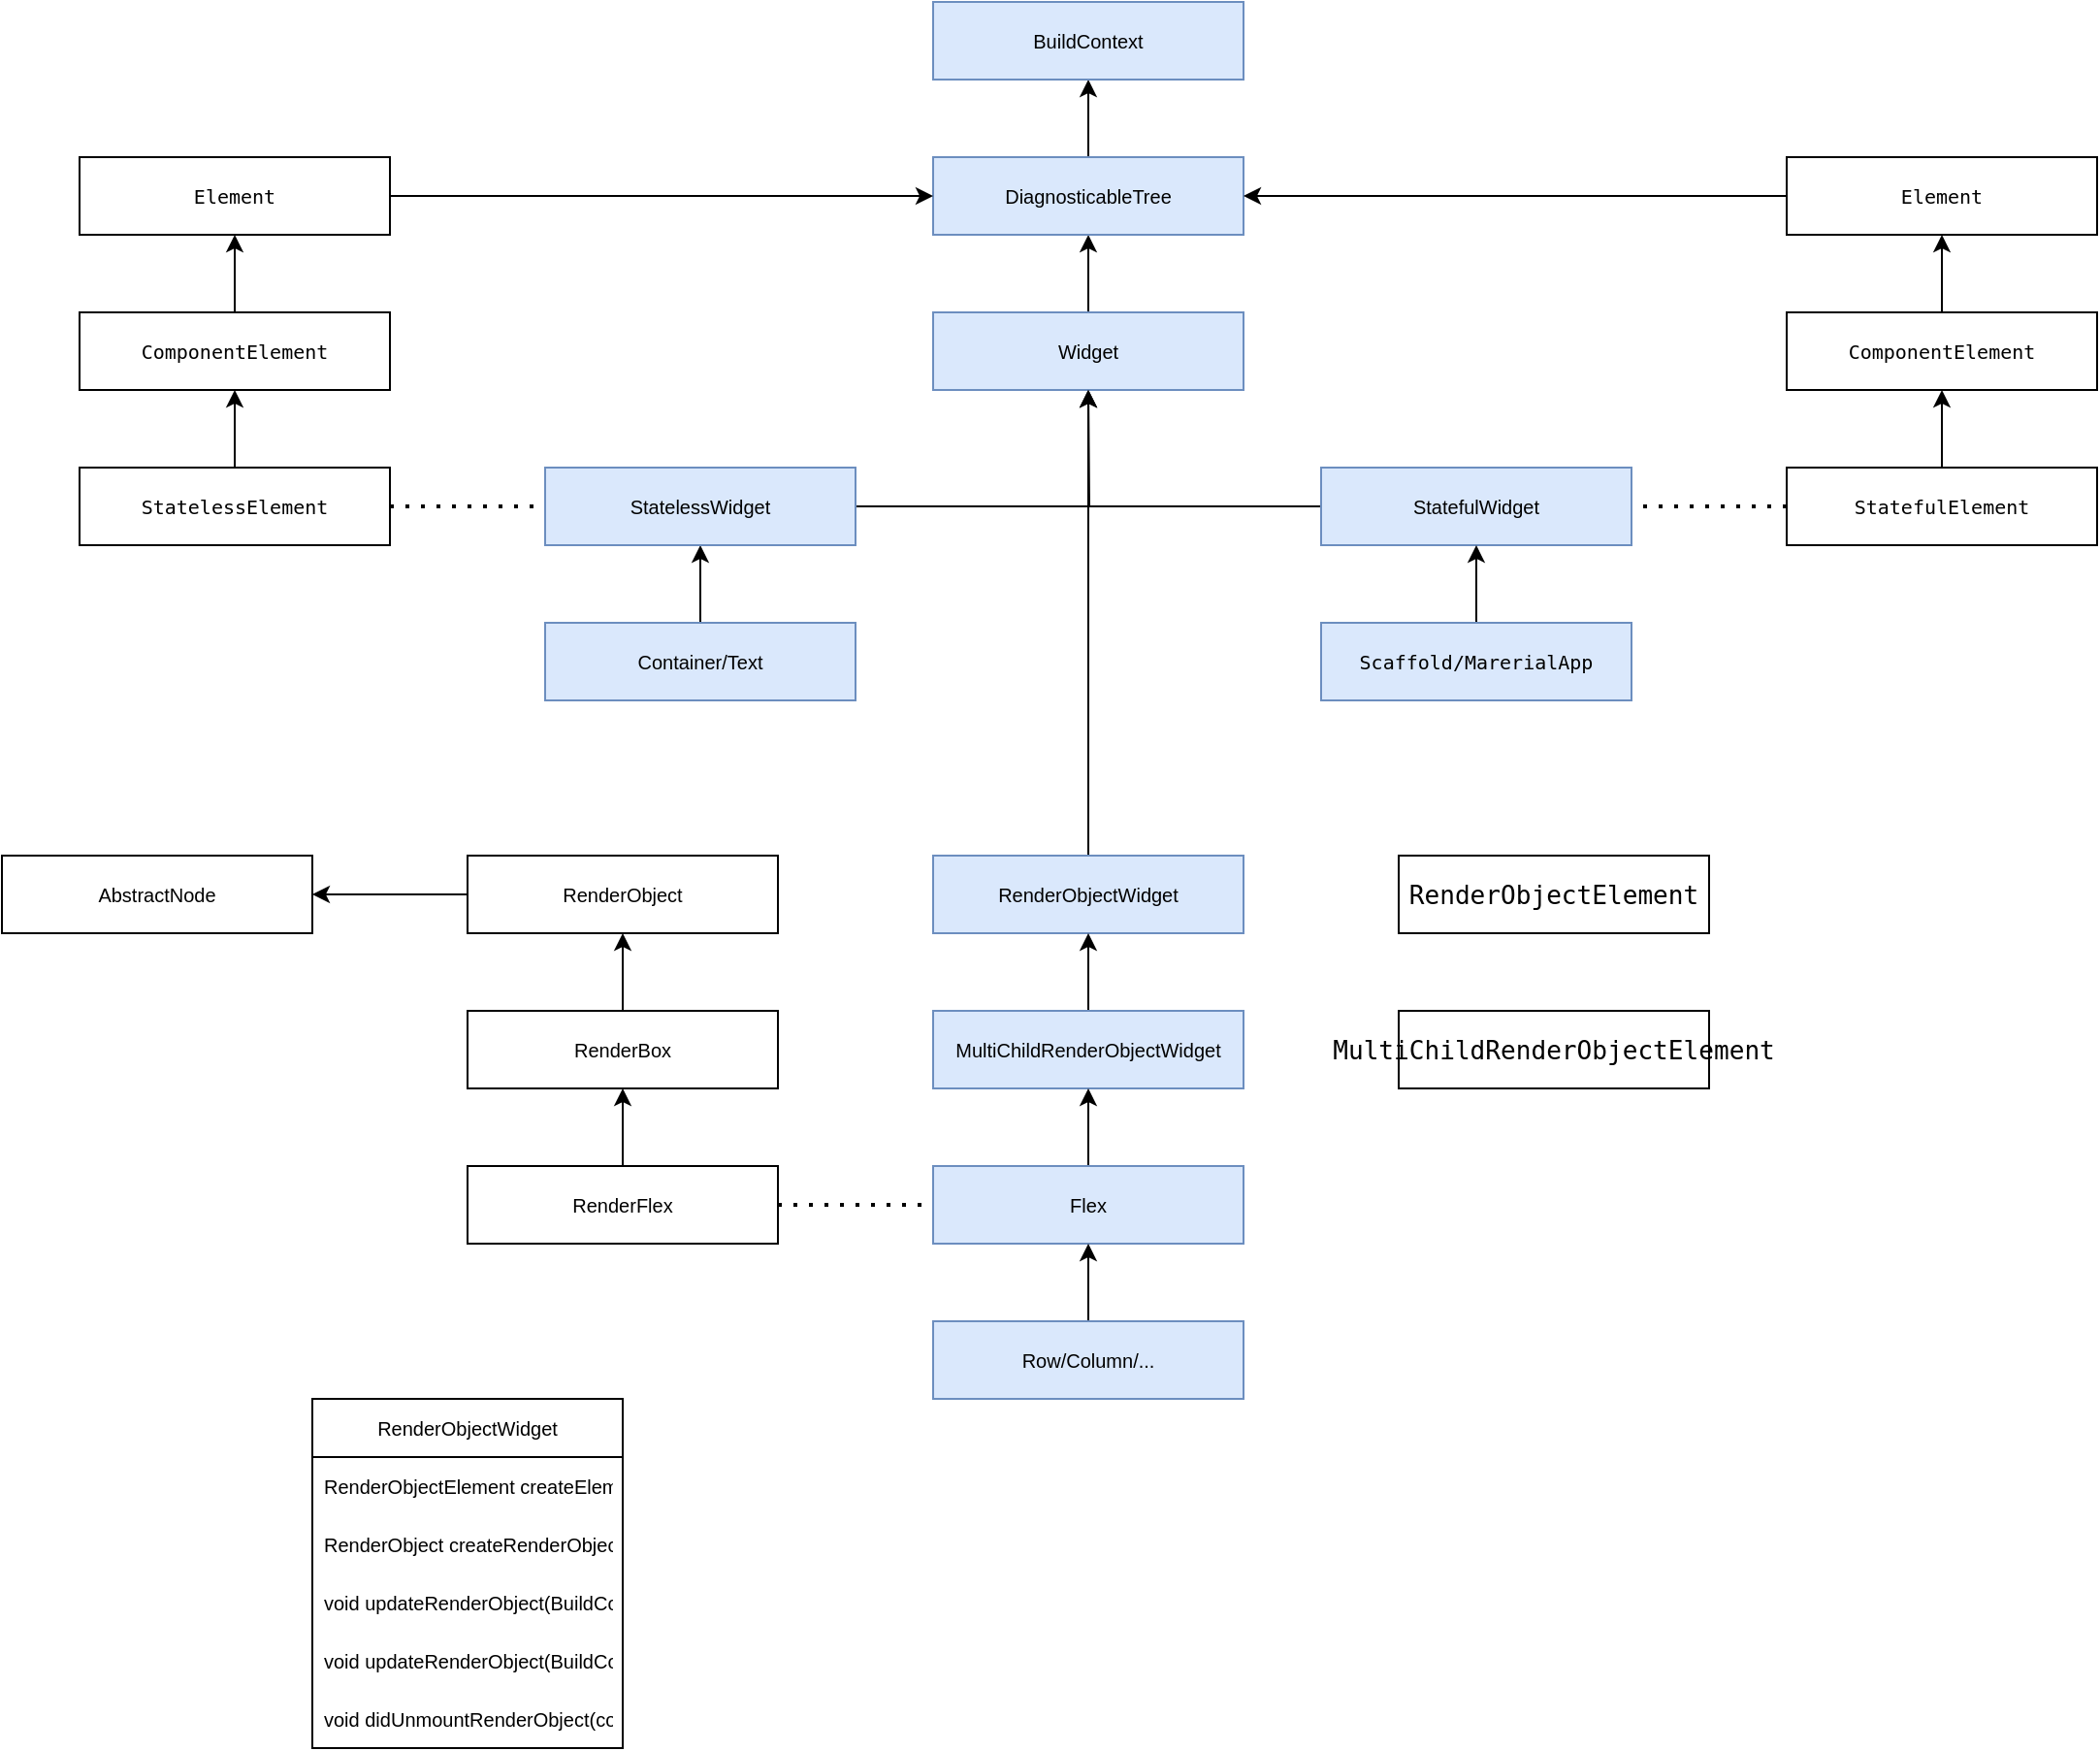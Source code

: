 <mxfile version="16.5.6" type="device"><diagram id="fec47iF4gus51vSUU1h8" name="Page-1"><mxGraphModel dx="901" dy="621" grid="1" gridSize="10" guides="1" tooltips="1" connect="1" arrows="1" fold="1" page="1" pageScale="1" pageWidth="3300" pageHeight="4681" math="0" shadow="0"><root><mxCell id="0"/><mxCell id="1" parent="0"/><mxCell id="STxPQoXcL3HpGIZtPVZ--24" value="" style="edgeStyle=orthogonalEdgeStyle;rounded=0;orthogonalLoop=1;jettySize=auto;html=1;fontColor=#000000;labelBackgroundColor=none;fontSize=10;" parent="1" source="STxPQoXcL3HpGIZtPVZ--1" target="STxPQoXcL3HpGIZtPVZ--2" edge="1"><mxGeometry relative="1" as="geometry"/></mxCell><mxCell id="STxPQoXcL3HpGIZtPVZ--1" value="Container/Text" style="rounded=0;whiteSpace=wrap;html=1;labelBackgroundColor=none;fontSize=10;fillColor=#dae8fc;strokeColor=#6c8ebf;" parent="1" vertex="1"><mxGeometry x="480" y="400" width="160" height="40" as="geometry"/></mxCell><mxCell id="STxPQoXcL3HpGIZtPVZ--23" style="edgeStyle=orthogonalEdgeStyle;rounded=0;orthogonalLoop=1;jettySize=auto;html=1;entryX=0.5;entryY=1;entryDx=0;entryDy=0;fontColor=#000000;labelBackgroundColor=none;fontSize=10;" parent="1" source="STxPQoXcL3HpGIZtPVZ--2" target="STxPQoXcL3HpGIZtPVZ--3" edge="1"><mxGeometry relative="1" as="geometry"/></mxCell><mxCell id="STxPQoXcL3HpGIZtPVZ--2" value="&lt;span style=&quot;font-size: 10px;&quot;&gt;StatelessWidget&lt;/span&gt;" style="rounded=0;whiteSpace=wrap;html=1;labelBackgroundColor=none;fontSize=10;fillColor=#dae8fc;strokeColor=#6c8ebf;" parent="1" vertex="1"><mxGeometry x="480" y="320" width="160" height="40" as="geometry"/></mxCell><mxCell id="STxPQoXcL3HpGIZtPVZ--21" value="" style="edgeStyle=orthogonalEdgeStyle;rounded=0;orthogonalLoop=1;jettySize=auto;html=1;fontColor=#000000;labelBackgroundColor=none;fontSize=10;" parent="1" source="STxPQoXcL3HpGIZtPVZ--3" target="STxPQoXcL3HpGIZtPVZ--5" edge="1"><mxGeometry relative="1" as="geometry"/></mxCell><mxCell id="STxPQoXcL3HpGIZtPVZ--3" value="&lt;span style=&quot;font-size: 10px;&quot;&gt;Widget&lt;/span&gt;" style="rounded=0;whiteSpace=wrap;html=1;labelBackgroundColor=none;fontSize=10;fillColor=#dae8fc;strokeColor=#6c8ebf;" parent="1" vertex="1"><mxGeometry x="680" y="240" width="160" height="40" as="geometry"/></mxCell><mxCell id="STxPQoXcL3HpGIZtPVZ--22" value="" style="edgeStyle=orthogonalEdgeStyle;rounded=0;orthogonalLoop=1;jettySize=auto;html=1;fontColor=#000000;labelBackgroundColor=none;fontSize=10;" parent="1" source="STxPQoXcL3HpGIZtPVZ--5" target="STxPQoXcL3HpGIZtPVZ--6" edge="1"><mxGeometry relative="1" as="geometry"/></mxCell><mxCell id="STxPQoXcL3HpGIZtPVZ--5" value="&lt;span style=&quot;font-size: 10px;&quot;&gt;DiagnosticableTree&lt;/span&gt;" style="rounded=0;whiteSpace=wrap;html=1;labelBackgroundColor=none;fontSize=10;fillColor=#dae8fc;strokeColor=#6c8ebf;" parent="1" vertex="1"><mxGeometry x="680" y="160" width="160" height="40" as="geometry"/></mxCell><mxCell id="STxPQoXcL3HpGIZtPVZ--6" value="&lt;span style=&quot;font-size: 10px;&quot;&gt;BuildContext&lt;/span&gt;" style="rounded=0;whiteSpace=wrap;html=1;labelBackgroundColor=none;fontSize=10;fillColor=#dae8fc;strokeColor=#6c8ebf;" parent="1" vertex="1"><mxGeometry x="680" y="80" width="160" height="40" as="geometry"/></mxCell><mxCell id="STxPQoXcL3HpGIZtPVZ--25" style="edgeStyle=orthogonalEdgeStyle;rounded=0;orthogonalLoop=1;jettySize=auto;html=1;entryX=0.5;entryY=1;entryDx=0;entryDy=0;fontColor=#000000;labelBackgroundColor=none;fontSize=10;" parent="1" source="STxPQoXcL3HpGIZtPVZ--7" target="STxPQoXcL3HpGIZtPVZ--3" edge="1"><mxGeometry relative="1" as="geometry"/></mxCell><mxCell id="STxPQoXcL3HpGIZtPVZ--7" value="&lt;span style=&quot;font-size: 10px;&quot;&gt;RenderObjectWidget&lt;/span&gt;" style="rounded=0;whiteSpace=wrap;html=1;labelBackgroundColor=none;fontSize=10;fillColor=#dae8fc;strokeColor=#6c8ebf;" parent="1" vertex="1"><mxGeometry x="680" y="520" width="160" height="40" as="geometry"/></mxCell><mxCell id="STxPQoXcL3HpGIZtPVZ--26" value="" style="edgeStyle=orthogonalEdgeStyle;rounded=0;orthogonalLoop=1;jettySize=auto;html=1;fontColor=#000000;labelBackgroundColor=none;fontSize=10;" parent="1" source="STxPQoXcL3HpGIZtPVZ--8" target="STxPQoXcL3HpGIZtPVZ--7" edge="1"><mxGeometry relative="1" as="geometry"/></mxCell><mxCell id="STxPQoXcL3HpGIZtPVZ--8" value="&lt;span style=&quot;font-size: 10px;&quot;&gt;MultiChildRenderObjectWidget&lt;/span&gt;" style="rounded=0;whiteSpace=wrap;html=1;labelBackgroundColor=none;fontSize=10;fillColor=#dae8fc;strokeColor=#6c8ebf;" parent="1" vertex="1"><mxGeometry x="680" y="600" width="160" height="40" as="geometry"/></mxCell><mxCell id="STxPQoXcL3HpGIZtPVZ--27" value="" style="edgeStyle=orthogonalEdgeStyle;rounded=0;orthogonalLoop=1;jettySize=auto;html=1;fontColor=#000000;labelBackgroundColor=none;fontSize=10;" parent="1" source="STxPQoXcL3HpGIZtPVZ--9" target="STxPQoXcL3HpGIZtPVZ--8" edge="1"><mxGeometry relative="1" as="geometry"/></mxCell><mxCell id="STxPQoXcL3HpGIZtPVZ--9" value="&lt;span style=&quot;font-size: 10px;&quot;&gt;Flex&lt;/span&gt;" style="rounded=0;whiteSpace=wrap;html=1;labelBackgroundColor=none;fontSize=10;fillColor=#dae8fc;strokeColor=#6c8ebf;" parent="1" vertex="1"><mxGeometry x="680" y="680" width="160" height="40" as="geometry"/></mxCell><mxCell id="STxPQoXcL3HpGIZtPVZ--31" style="edgeStyle=orthogonalEdgeStyle;rounded=0;orthogonalLoop=1;jettySize=auto;html=1;entryX=0.5;entryY=1;entryDx=0;entryDy=0;fontColor=#000000;labelBackgroundColor=none;fontSize=10;" parent="1" source="STxPQoXcL3HpGIZtPVZ--11" target="STxPQoXcL3HpGIZtPVZ--9" edge="1"><mxGeometry relative="1" as="geometry"/></mxCell><mxCell id="STxPQoXcL3HpGIZtPVZ--11" value="&lt;span style=&quot;font-size: 10px;&quot;&gt;Row/&lt;/span&gt;&lt;span style=&quot;font-size: 10px;&quot;&gt;Column/...&lt;/span&gt;" style="rounded=0;whiteSpace=wrap;html=1;labelBackgroundColor=none;fontSize=10;fillColor=#dae8fc;strokeColor=#6c8ebf;" parent="1" vertex="1"><mxGeometry x="680" y="760" width="160" height="40" as="geometry"/></mxCell><mxCell id="STxPQoXcL3HpGIZtPVZ--19" value="" style="edgeStyle=orthogonalEdgeStyle;rounded=0;orthogonalLoop=1;jettySize=auto;html=1;fontColor=#000000;labelBackgroundColor=none;fontSize=10;" parent="1" source="STxPQoXcL3HpGIZtPVZ--12" target="STxPQoXcL3HpGIZtPVZ--13" edge="1"><mxGeometry relative="1" as="geometry"/></mxCell><mxCell id="STxPQoXcL3HpGIZtPVZ--12" value="&lt;pre style=&quot;font-family: &amp;quot;jetbrains mono&amp;quot;, monospace; font-size: 10px;&quot;&gt;&lt;span style=&quot;font-size: 10px;&quot;&gt;StatelessElement&lt;/span&gt;&lt;/pre&gt;" style="rounded=0;whiteSpace=wrap;html=1;labelBackgroundColor=none;fontColor=#000000;fontSize=10;" parent="1" vertex="1"><mxGeometry x="240" y="320" width="160" height="40" as="geometry"/></mxCell><mxCell id="STxPQoXcL3HpGIZtPVZ--20" value="" style="edgeStyle=orthogonalEdgeStyle;rounded=0;orthogonalLoop=1;jettySize=auto;html=1;fontColor=#000000;labelBackgroundColor=none;fontSize=10;" parent="1" source="STxPQoXcL3HpGIZtPVZ--13" target="STxPQoXcL3HpGIZtPVZ--14" edge="1"><mxGeometry relative="1" as="geometry"/></mxCell><mxCell id="STxPQoXcL3HpGIZtPVZ--13" value="&lt;pre style=&quot;font-family: &amp;quot;jetbrains mono&amp;quot;, monospace; font-size: 10px;&quot;&gt;&lt;pre style=&quot;font-family: &amp;quot;jetbrains mono&amp;quot;, monospace; font-size: 10px;&quot;&gt;ComponentElement&lt;/pre&gt;&lt;/pre&gt;" style="rounded=0;whiteSpace=wrap;html=1;labelBackgroundColor=none;fontColor=#000000;fontSize=10;" parent="1" vertex="1"><mxGeometry x="240" y="240" width="160" height="40" as="geometry"/></mxCell><mxCell id="STxPQoXcL3HpGIZtPVZ--15" style="edgeStyle=orthogonalEdgeStyle;rounded=0;orthogonalLoop=1;jettySize=auto;html=1;entryX=0;entryY=0.5;entryDx=0;entryDy=0;labelBackgroundColor=none;fontColor=#000000;fontSize=10;" parent="1" source="STxPQoXcL3HpGIZtPVZ--14" target="STxPQoXcL3HpGIZtPVZ--5" edge="1"><mxGeometry relative="1" as="geometry"/></mxCell><mxCell id="STxPQoXcL3HpGIZtPVZ--14" value="&lt;pre style=&quot;font-family: &amp;quot;jetbrains mono&amp;quot;, monospace; font-size: 10px;&quot;&gt;&lt;pre style=&quot;font-family: &amp;quot;jetbrains mono&amp;quot;, monospace; font-size: 10px;&quot;&gt;&lt;pre style=&quot;font-family: &amp;quot;jetbrains mono&amp;quot;, monospace; font-size: 10px;&quot;&gt;Element&lt;/pre&gt;&lt;/pre&gt;&lt;/pre&gt;" style="rounded=0;whiteSpace=wrap;html=1;fillColor=#FFFFFF;labelBackgroundColor=none;fontColor=#000000;fontSize=10;" parent="1" vertex="1"><mxGeometry x="240" y="160" width="160" height="40" as="geometry"/></mxCell><mxCell id="STxPQoXcL3HpGIZtPVZ--18" value="" style="endArrow=none;dashed=1;html=1;dashPattern=1 3;strokeWidth=2;rounded=0;fontColor=#000000;exitX=1;exitY=0.5;exitDx=0;exitDy=0;entryX=0;entryY=0.5;entryDx=0;entryDy=0;labelBackgroundColor=none;fontSize=10;" parent="1" source="STxPQoXcL3HpGIZtPVZ--12" target="STxPQoXcL3HpGIZtPVZ--2" edge="1"><mxGeometry width="50" height="50" relative="1" as="geometry"><mxPoint x="570" y="270" as="sourcePoint"/><mxPoint x="620" y="220" as="targetPoint"/></mxGeometry></mxCell><mxCell id="STxPQoXcL3HpGIZtPVZ--32" value="&lt;pre style=&quot;font-family: &amp;quot;jetbrains mono&amp;quot;, monospace; font-size: 10px;&quot;&gt;&lt;pre style=&quot;font-family: &amp;quot;jetbrains mono&amp;quot;, monospace; font-size: 10px;&quot;&gt;&lt;pre style=&quot;font-family: &amp;quot;jetbrains mono&amp;quot;, monospace; font-size: 10px;&quot;&gt;Element&lt;/pre&gt;&lt;/pre&gt;&lt;/pre&gt;" style="rounded=0;whiteSpace=wrap;html=1;fillColor=#FFFFFF;labelBackgroundColor=none;fontColor=#000000;fontSize=10;" parent="1" vertex="1"><mxGeometry x="1120" y="160" width="160" height="40" as="geometry"/></mxCell><mxCell id="STxPQoXcL3HpGIZtPVZ--33" value="&lt;pre style=&quot;font-family: &amp;quot;jetbrains mono&amp;quot;, monospace; font-size: 10px;&quot;&gt;&lt;pre style=&quot;font-family: &amp;quot;jetbrains mono&amp;quot;, monospace; font-size: 10px;&quot;&gt;ComponentElement&lt;/pre&gt;&lt;/pre&gt;" style="rounded=0;whiteSpace=wrap;html=1;labelBackgroundColor=none;fontColor=#000000;fontSize=10;" parent="1" vertex="1"><mxGeometry x="1120" y="240" width="160" height="40" as="geometry"/></mxCell><mxCell id="STxPQoXcL3HpGIZtPVZ--34" value="&lt;pre style=&quot;font-family: &amp;quot;jetbrains mono&amp;quot;, monospace; font-size: 10px;&quot;&gt;&lt;span style=&quot;font-size: 10px;&quot;&gt;StatefulElement&lt;/span&gt;&lt;/pre&gt;" style="rounded=0;whiteSpace=wrap;html=1;labelBackgroundColor=none;fontColor=#000000;fontSize=10;" parent="1" vertex="1"><mxGeometry x="1120" y="320" width="160" height="40" as="geometry"/></mxCell><mxCell id="STxPQoXcL3HpGIZtPVZ--35" value="" style="edgeStyle=orthogonalEdgeStyle;rounded=0;orthogonalLoop=1;jettySize=auto;html=1;fontColor=#000000;labelBackgroundColor=none;fontSize=10;" parent="1" source="STxPQoXcL3HpGIZtPVZ--34" target="STxPQoXcL3HpGIZtPVZ--33" edge="1"><mxGeometry relative="1" as="geometry"/></mxCell><mxCell id="STxPQoXcL3HpGIZtPVZ--36" value="" style="edgeStyle=orthogonalEdgeStyle;rounded=0;orthogonalLoop=1;jettySize=auto;html=1;fontColor=#000000;labelBackgroundColor=none;fontSize=10;" parent="1" source="STxPQoXcL3HpGIZtPVZ--33" target="STxPQoXcL3HpGIZtPVZ--32" edge="1"><mxGeometry relative="1" as="geometry"/></mxCell><mxCell id="STxPQoXcL3HpGIZtPVZ--37" style="edgeStyle=orthogonalEdgeStyle;rounded=0;orthogonalLoop=1;jettySize=auto;html=1;entryX=1;entryY=0.5;entryDx=0;entryDy=0;labelBackgroundColor=none;fontColor=#000000;fontSize=10;" parent="1" source="STxPQoXcL3HpGIZtPVZ--32" target="STxPQoXcL3HpGIZtPVZ--5" edge="1"><mxGeometry relative="1" as="geometry"><mxPoint x="1560" y="180" as="targetPoint"/></mxGeometry></mxCell><mxCell id="STxPQoXcL3HpGIZtPVZ--41" style="edgeStyle=orthogonalEdgeStyle;rounded=0;orthogonalLoop=1;jettySize=auto;html=1;fontColor=#000000;labelBackgroundColor=none;fontSize=10;" parent="1" source="STxPQoXcL3HpGIZtPVZ--40" edge="1"><mxGeometry relative="1" as="geometry"><mxPoint x="760" y="280" as="targetPoint"/></mxGeometry></mxCell><mxCell id="STxPQoXcL3HpGIZtPVZ--40" value="&lt;span style=&quot;font-size: 10px;&quot;&gt;StatefulWidget&lt;/span&gt;" style="rounded=0;whiteSpace=wrap;html=1;labelBackgroundColor=none;fontSize=10;fillColor=#dae8fc;strokeColor=#6c8ebf;" parent="1" vertex="1"><mxGeometry x="880" y="320" width="160" height="40" as="geometry"/></mxCell><mxCell id="STxPQoXcL3HpGIZtPVZ--42" value="" style="endArrow=none;dashed=1;html=1;dashPattern=1 3;strokeWidth=2;rounded=0;fontColor=#000000;entryX=1;entryY=0.5;entryDx=0;entryDy=0;exitX=0;exitY=0.5;exitDx=0;exitDy=0;labelBackgroundColor=none;fontSize=10;" parent="1" source="STxPQoXcL3HpGIZtPVZ--34" target="STxPQoXcL3HpGIZtPVZ--40" edge="1"><mxGeometry width="50" height="50" relative="1" as="geometry"><mxPoint x="970" y="410" as="sourcePoint"/><mxPoint x="1020" y="360" as="targetPoint"/></mxGeometry></mxCell><mxCell id="STxPQoXcL3HpGIZtPVZ--44" value="" style="edgeStyle=orthogonalEdgeStyle;rounded=0;orthogonalLoop=1;jettySize=auto;html=1;fontColor=#000000;labelBackgroundColor=none;fontSize=10;" parent="1" source="STxPQoXcL3HpGIZtPVZ--43" target="STxPQoXcL3HpGIZtPVZ--40" edge="1"><mxGeometry relative="1" as="geometry"/></mxCell><mxCell id="STxPQoXcL3HpGIZtPVZ--43" value="&lt;pre style=&quot;font-family: &amp;quot;jetbrains mono&amp;quot;, monospace; font-size: 10px;&quot;&gt;&lt;span style=&quot;font-size: 10px;&quot;&gt;Scaffold/MarerialApp&lt;/span&gt;&lt;/pre&gt;" style="rounded=0;whiteSpace=wrap;html=1;labelBackgroundColor=none;fontSize=10;fillColor=#dae8fc;strokeColor=#6c8ebf;" parent="1" vertex="1"><mxGeometry x="880" y="400" width="160" height="40" as="geometry"/></mxCell><mxCell id="STxPQoXcL3HpGIZtPVZ--51" value="" style="edgeStyle=orthogonalEdgeStyle;rounded=0;orthogonalLoop=1;jettySize=auto;html=1;labelBackgroundColor=none;fontSize=10;fontColor=#000000;" parent="1" source="STxPQoXcL3HpGIZtPVZ--45" target="STxPQoXcL3HpGIZtPVZ--48" edge="1"><mxGeometry relative="1" as="geometry"/></mxCell><mxCell id="STxPQoXcL3HpGIZtPVZ--45" value="&lt;span style=&quot;font-size: 10px&quot;&gt;RenderFlex&lt;/span&gt;" style="rounded=0;whiteSpace=wrap;html=1;labelBackgroundColor=none;fontColor=#000000;fontSize=10;" parent="1" vertex="1"><mxGeometry x="440" y="680" width="160" height="40" as="geometry"/></mxCell><mxCell id="STxPQoXcL3HpGIZtPVZ--46" value="&lt;pre style=&quot;font-family: &amp;quot;jetbrains mono&amp;quot;, monospace; font-size: 9.8pt;&quot;&gt;MultiChildRenderObjectElement&lt;/pre&gt;" style="rounded=0;html=1;labelBackgroundColor=none;fontColor=#000000;fontSize=10;align=center;whiteSpace=wrap;" parent="1" vertex="1"><mxGeometry x="920" y="600" width="160" height="40" as="geometry"/></mxCell><mxCell id="STxPQoXcL3HpGIZtPVZ--47" value="" style="endArrow=none;dashed=1;html=1;dashPattern=1 3;strokeWidth=2;rounded=0;labelBackgroundColor=none;fontSize=10;fontColor=#000000;exitX=1;exitY=0.5;exitDx=0;exitDy=0;entryX=0;entryY=0.5;entryDx=0;entryDy=0;" parent="1" source="STxPQoXcL3HpGIZtPVZ--45" target="STxPQoXcL3HpGIZtPVZ--9" edge="1"><mxGeometry width="50" height="50" relative="1" as="geometry"><mxPoint x="770" y="670" as="sourcePoint"/><mxPoint x="820" y="620" as="targetPoint"/></mxGeometry></mxCell><mxCell id="STxPQoXcL3HpGIZtPVZ--52" value="" style="edgeStyle=orthogonalEdgeStyle;rounded=0;orthogonalLoop=1;jettySize=auto;html=1;labelBackgroundColor=none;fontSize=10;fontColor=#000000;" parent="1" source="STxPQoXcL3HpGIZtPVZ--48" target="STxPQoXcL3HpGIZtPVZ--49" edge="1"><mxGeometry relative="1" as="geometry"/></mxCell><mxCell id="STxPQoXcL3HpGIZtPVZ--48" value="&lt;span style=&quot;font-size: 10px&quot;&gt;RenderBox&lt;/span&gt;" style="rounded=0;whiteSpace=wrap;html=1;labelBackgroundColor=none;fontColor=#000000;fontSize=10;" parent="1" vertex="1"><mxGeometry x="440" y="600" width="160" height="40" as="geometry"/></mxCell><mxCell id="STxPQoXcL3HpGIZtPVZ--53" value="" style="edgeStyle=orthogonalEdgeStyle;rounded=0;orthogonalLoop=1;jettySize=auto;html=1;labelBackgroundColor=none;fontSize=10;fontColor=#000000;" parent="1" source="STxPQoXcL3HpGIZtPVZ--49" target="STxPQoXcL3HpGIZtPVZ--50" edge="1"><mxGeometry relative="1" as="geometry"/></mxCell><mxCell id="STxPQoXcL3HpGIZtPVZ--49" value="&lt;span style=&quot;font-size: 10px&quot;&gt;RenderObject&lt;/span&gt;" style="rounded=0;whiteSpace=wrap;html=1;labelBackgroundColor=none;fontColor=#000000;fontSize=10;" parent="1" vertex="1"><mxGeometry x="440" y="520" width="160" height="40" as="geometry"/></mxCell><mxCell id="STxPQoXcL3HpGIZtPVZ--50" value="&lt;span style=&quot;font-size: 10px&quot;&gt;AbstractNode&lt;/span&gt;" style="rounded=0;whiteSpace=wrap;html=1;labelBackgroundColor=none;fontColor=#000000;fontSize=10;" parent="1" vertex="1"><mxGeometry x="200" y="520" width="160" height="40" as="geometry"/></mxCell><mxCell id="STxPQoXcL3HpGIZtPVZ--54" value="&lt;pre style=&quot;font-family: &amp;#34;jetbrains mono&amp;#34; , monospace ; font-size: 9.8pt&quot;&gt;RenderObjectElement&lt;/pre&gt;" style="rounded=0;html=1;labelBackgroundColor=none;fontColor=#000000;fontSize=10;align=center;whiteSpace=wrap;" parent="1" vertex="1"><mxGeometry x="920" y="520" width="160" height="40" as="geometry"/></mxCell><mxCell id="STxPQoXcL3HpGIZtPVZ--55" value="RenderObjectWidget" style="swimlane;fontStyle=0;childLayout=stackLayout;horizontal=1;startSize=30;horizontalStack=0;resizeParent=1;resizeParentMax=0;resizeLast=0;collapsible=1;marginBottom=0;labelBackgroundColor=none;fontSize=10;fontColor=#000000;fillColor=#FFFFFF;" parent="1" vertex="1"><mxGeometry x="360" y="800" width="160" height="180" as="geometry"/></mxCell><mxCell id="STxPQoXcL3HpGIZtPVZ--56" value="RenderObjectElement createElement();" style="text;strokeColor=none;fillColor=none;align=left;verticalAlign=middle;spacingLeft=4;spacingRight=4;overflow=hidden;points=[[0,0.5],[1,0.5]];portConstraint=eastwest;rotatable=0;labelBackgroundColor=none;fontSize=10;fontColor=#000000;" parent="STxPQoXcL3HpGIZtPVZ--55" vertex="1"><mxGeometry y="30" width="160" height="30" as="geometry"/></mxCell><mxCell id="STxPQoXcL3HpGIZtPVZ--57" value="RenderObject createRenderObject(BuildContext context);" style="text;strokeColor=none;fillColor=none;align=left;verticalAlign=middle;spacingLeft=4;spacingRight=4;overflow=hidden;points=[[0,0.5],[1,0.5]];portConstraint=eastwest;rotatable=0;labelBackgroundColor=none;fontSize=10;fontColor=#000000;" parent="STxPQoXcL3HpGIZtPVZ--55" vertex="1"><mxGeometry y="60" width="160" height="30" as="geometry"/></mxCell><mxCell id="STxPQoXcL3HpGIZtPVZ--58" value="void updateRenderObject(BuildContext context, covariant RenderObject renderObject)" style="text;strokeColor=none;fillColor=none;align=left;verticalAlign=middle;spacingLeft=4;spacingRight=4;overflow=hidden;points=[[0,0.5],[1,0.5]];portConstraint=eastwest;rotatable=0;labelBackgroundColor=none;fontSize=10;fontColor=#000000;" parent="STxPQoXcL3HpGIZtPVZ--55" vertex="1"><mxGeometry y="90" width="160" height="30" as="geometry"/></mxCell><mxCell id="STxPQoXcL3HpGIZtPVZ--59" value="void updateRenderObject(BuildContext context, covariant RenderObject renderObject)" style="text;strokeColor=none;fillColor=none;align=left;verticalAlign=middle;spacingLeft=4;spacingRight=4;overflow=hidden;points=[[0,0.5],[1,0.5]];portConstraint=eastwest;rotatable=0;labelBackgroundColor=none;fontSize=10;fontColor=#000000;" parent="STxPQoXcL3HpGIZtPVZ--55" vertex="1"><mxGeometry y="120" width="160" height="30" as="geometry"/></mxCell><mxCell id="STxPQoXcL3HpGIZtPVZ--65" value="void didUnmountRenderObject(covariant RenderObject renderObject)" style="text;strokeColor=none;fillColor=none;align=left;verticalAlign=middle;spacingLeft=4;spacingRight=4;overflow=hidden;points=[[0,0.5],[1,0.5]];portConstraint=eastwest;rotatable=0;labelBackgroundColor=none;fontSize=10;fontColor=#000000;" parent="STxPQoXcL3HpGIZtPVZ--55" vertex="1"><mxGeometry y="150" width="160" height="30" as="geometry"/></mxCell></root></mxGraphModel></diagram></mxfile>